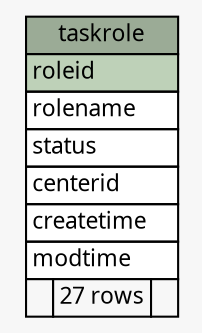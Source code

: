 // dot 2.26.0 on Linux 2.6.32-504.8.1.el6.x86_64
// SchemaSpy rev Unknown
digraph "taskrole" {
  graph [
    rankdir="RL"
    bgcolor="#f7f7f7"
    nodesep="0.18"
    ranksep="0.46"
    fontname="Microsoft YaHei"
    fontsize="11"
  ];
  node [
    fontname="Microsoft YaHei"
    fontsize="11"
    shape="plaintext"
  ];
  edge [
    arrowsize="0.8"
  ];
  "taskrole" [
    label=<
    <TABLE BORDER="0" CELLBORDER="1" CELLSPACING="0" BGCOLOR="#ffffff">
      <TR><TD COLSPAN="3" BGCOLOR="#9bab96" ALIGN="CENTER">taskrole</TD></TR>
      <TR><TD PORT="roleid" COLSPAN="3" BGCOLOR="#bed1b8" ALIGN="LEFT">roleid</TD></TR>
      <TR><TD PORT="rolename" COLSPAN="3" ALIGN="LEFT">rolename</TD></TR>
      <TR><TD PORT="status" COLSPAN="3" ALIGN="LEFT">status</TD></TR>
      <TR><TD PORT="centerid" COLSPAN="3" ALIGN="LEFT">centerid</TD></TR>
      <TR><TD PORT="createtime" COLSPAN="3" ALIGN="LEFT">createtime</TD></TR>
      <TR><TD PORT="modtime" COLSPAN="3" ALIGN="LEFT">modtime</TD></TR>
      <TR><TD ALIGN="LEFT" BGCOLOR="#f7f7f7">  </TD><TD ALIGN="RIGHT" BGCOLOR="#f7f7f7">27 rows</TD><TD ALIGN="RIGHT" BGCOLOR="#f7f7f7">  </TD></TR>
    </TABLE>>
    URL="tables/taskrole.html"
    tooltip="taskrole"
  ];
}
